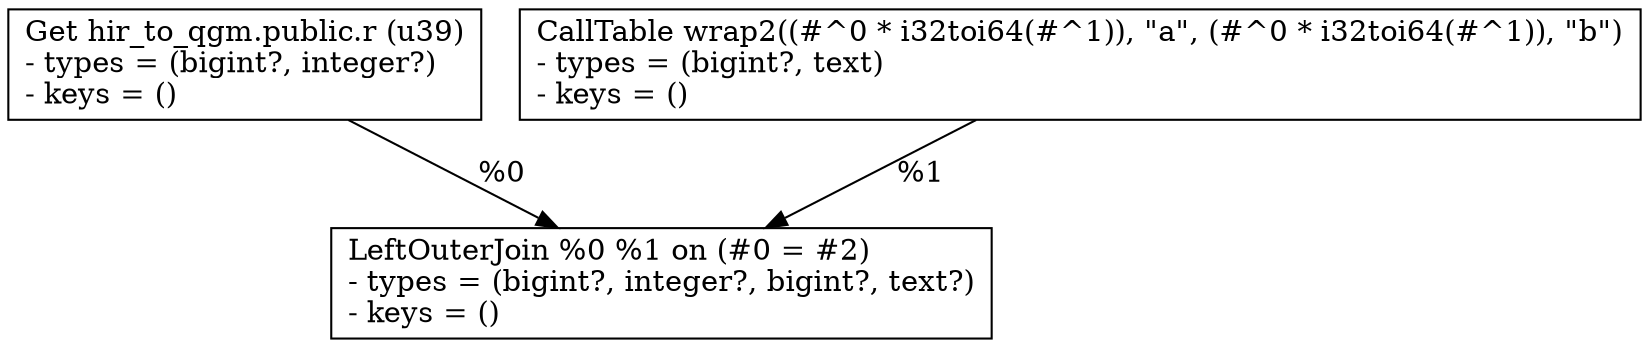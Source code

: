 digraph G {
    node0 [shape = record, label="Get hir_to_qgm.public.r (u39)\l- types = (bigint?, integer?)\l- keys = ()\l"]
    node1 [shape = record, label="CallTable wrap2((#^0 * i32toi64(#^1)), \"a\", (#^0 * i32toi64(#^1)), \"b\")\l- types = (bigint?, text)\l- keys = ()\l"]
    node2 [shape = record, label="LeftOuterJoin %0 %1 on (#0 = #2)\l- types = (bigint?, integer?, bigint?, text?)\l- keys = ()\l"]
    node1 -> node2 [label = "%1\l"]
    node0 -> node2 [label = "%0\l"]
}
